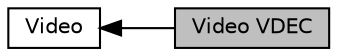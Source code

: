 digraph "Video VDEC"
{
  edge [fontname="Helvetica",fontsize="10",labelfontname="Helvetica",labelfontsize="10"];
  node [fontname="Helvetica",fontsize="10",shape=box];
  rankdir=LR;
  Node2 [label="Video",height=0.2,width=0.4,color="black", fillcolor="white", style="filled",URL="$d3/d25/group__R__SW__PKG__93__VIDEO__API.html",tooltip="Video module, allows the user to set up and control video output configuration and processing."];
  Node1 [label="Video VDEC",height=0.2,width=0.4,color="black", fillcolor="grey75", style="filled", fontcolor="black",tooltip="VDEC Unit Module."];
  Node2->Node1 [shape=plaintext, dir="back", style="solid"];
}
